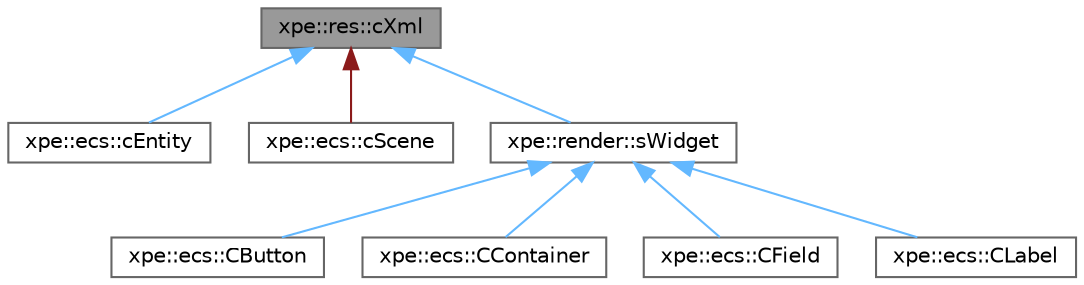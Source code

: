 digraph "xpe::res::cXml"
{
 // LATEX_PDF_SIZE
  bgcolor="transparent";
  edge [fontname=Helvetica,fontsize=10,labelfontname=Helvetica,labelfontsize=10];
  node [fontname=Helvetica,fontsize=10,shape=box,height=0.2,width=0.4];
  Node1 [id="Node000001",label="xpe::res::cXml",height=0.2,width=0.4,color="gray40", fillcolor="grey60", style="filled", fontcolor="black",tooltip=" "];
  Node1 -> Node2 [id="edge8_Node000001_Node000002",dir="back",color="steelblue1",style="solid",tooltip=" "];
  Node2 [id="Node000002",label="xpe::ecs::cEntity",height=0.2,width=0.4,color="gray40", fillcolor="white", style="filled",URL="$classxpe_1_1ecs_1_1c_entity.html",tooltip=" "];
  Node1 -> Node3 [id="edge9_Node000001_Node000003",dir="back",color="firebrick4",style="solid",tooltip=" "];
  Node3 [id="Node000003",label="xpe::ecs::cScene",height=0.2,width=0.4,color="gray40", fillcolor="white", style="filled",URL="$classxpe_1_1ecs_1_1c_scene.html",tooltip=" "];
  Node1 -> Node4 [id="edge10_Node000001_Node000004",dir="back",color="steelblue1",style="solid",tooltip=" "];
  Node4 [id="Node000004",label="xpe::render::sWidget",height=0.2,width=0.4,color="gray40", fillcolor="white", style="filled",URL="$structxpe_1_1render_1_1s_widget.html",tooltip=" "];
  Node4 -> Node5 [id="edge11_Node000004_Node000005",dir="back",color="steelblue1",style="solid",tooltip=" "];
  Node5 [id="Node000005",label="xpe::ecs::CButton",height=0.2,width=0.4,color="gray40", fillcolor="white", style="filled",URL="$structxpe_1_1ecs_1_1_c_button.html",tooltip=" "];
  Node4 -> Node6 [id="edge12_Node000004_Node000006",dir="back",color="steelblue1",style="solid",tooltip=" "];
  Node6 [id="Node000006",label="xpe::ecs::CContainer",height=0.2,width=0.4,color="gray40", fillcolor="white", style="filled",URL="$structxpe_1_1ecs_1_1_c_container.html",tooltip=" "];
  Node4 -> Node7 [id="edge13_Node000004_Node000007",dir="back",color="steelblue1",style="solid",tooltip=" "];
  Node7 [id="Node000007",label="xpe::ecs::CField",height=0.2,width=0.4,color="gray40", fillcolor="white", style="filled",URL="$structxpe_1_1ecs_1_1_c_field.html",tooltip=" "];
  Node4 -> Node8 [id="edge14_Node000004_Node000008",dir="back",color="steelblue1",style="solid",tooltip=" "];
  Node8 [id="Node000008",label="xpe::ecs::CLabel",height=0.2,width=0.4,color="gray40", fillcolor="white", style="filled",URL="$structxpe_1_1ecs_1_1_c_label.html",tooltip=" "];
}
